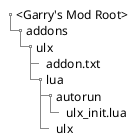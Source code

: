 @startuml
salt
{
{T
+ <Garry's Mod Root>
++ addons
+++ ulx
++++ addon.txt
++++ lua
+++++ autorun
++++++ ulx_init.lua
+++++ ulx
}
}
@enduml
